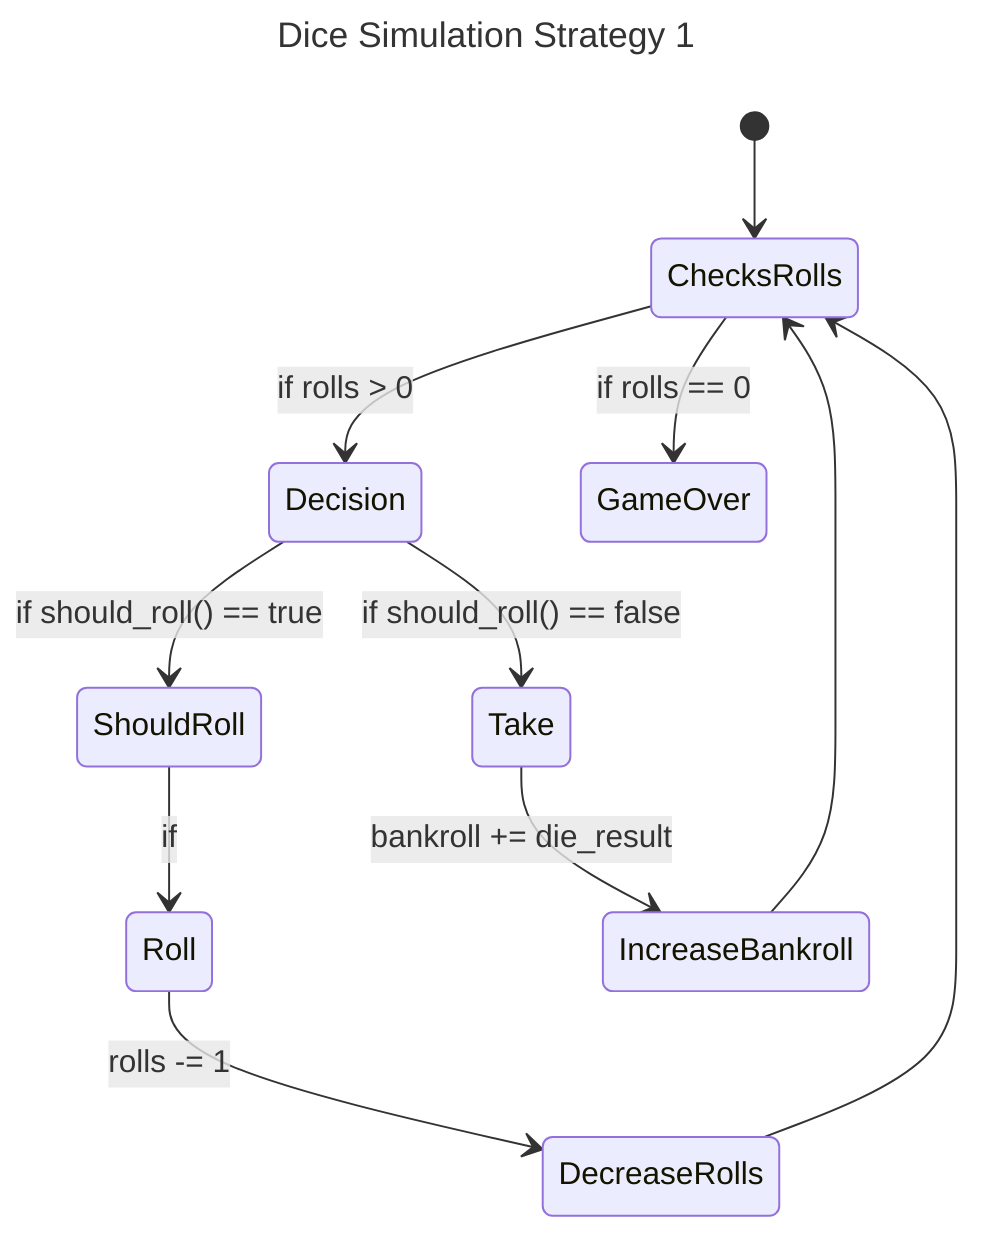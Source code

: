 ---
title: Dice Simulation Strategy 1
---
stateDiagram-v2
    [*] --> ChecksRolls
    ChecksRolls --> Decision: if rolls > 0
    Decision --> ShouldRoll: if should_roll() == true
    ShouldRoll --> Roll : if 
    Decision --> Take: if should_roll() == false
    Roll --> DecreaseRolls : rolls -= 1
    Take --> IncreaseBankroll : bankroll += die_result
    IncreaseBankroll --> ChecksRolls
    DecreaseRolls --> ChecksRolls
    ChecksRolls --> GameOver: if rolls == 0
